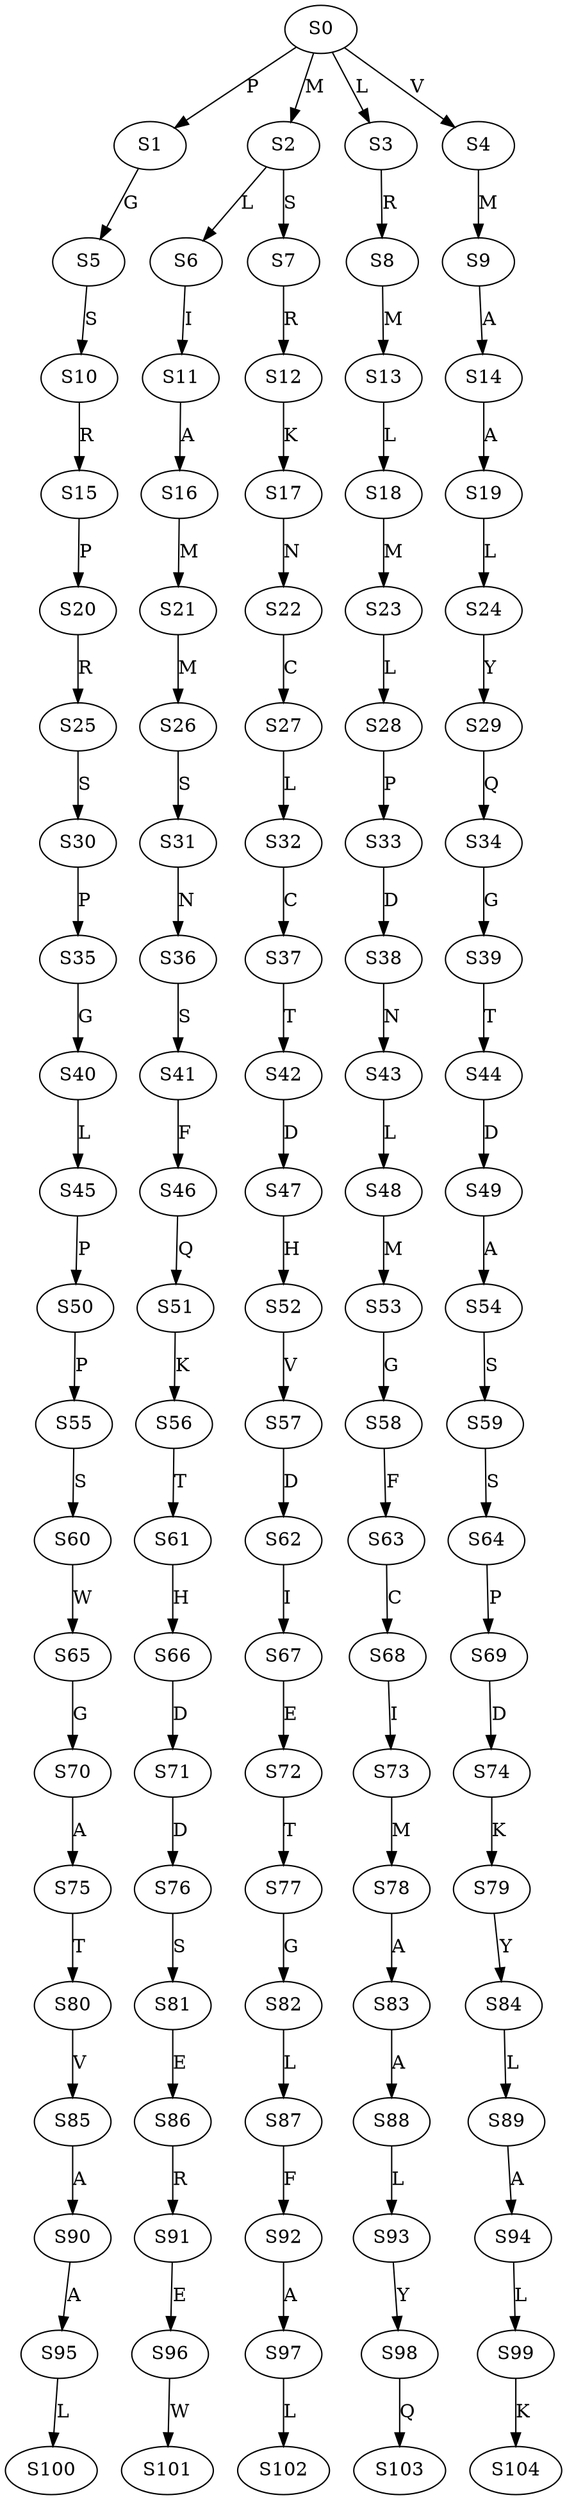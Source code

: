 strict digraph  {
	S0 -> S1 [ label = P ];
	S0 -> S2 [ label = M ];
	S0 -> S3 [ label = L ];
	S0 -> S4 [ label = V ];
	S1 -> S5 [ label = G ];
	S2 -> S6 [ label = L ];
	S2 -> S7 [ label = S ];
	S3 -> S8 [ label = R ];
	S4 -> S9 [ label = M ];
	S5 -> S10 [ label = S ];
	S6 -> S11 [ label = I ];
	S7 -> S12 [ label = R ];
	S8 -> S13 [ label = M ];
	S9 -> S14 [ label = A ];
	S10 -> S15 [ label = R ];
	S11 -> S16 [ label = A ];
	S12 -> S17 [ label = K ];
	S13 -> S18 [ label = L ];
	S14 -> S19 [ label = A ];
	S15 -> S20 [ label = P ];
	S16 -> S21 [ label = M ];
	S17 -> S22 [ label = N ];
	S18 -> S23 [ label = M ];
	S19 -> S24 [ label = L ];
	S20 -> S25 [ label = R ];
	S21 -> S26 [ label = M ];
	S22 -> S27 [ label = C ];
	S23 -> S28 [ label = L ];
	S24 -> S29 [ label = Y ];
	S25 -> S30 [ label = S ];
	S26 -> S31 [ label = S ];
	S27 -> S32 [ label = L ];
	S28 -> S33 [ label = P ];
	S29 -> S34 [ label = Q ];
	S30 -> S35 [ label = P ];
	S31 -> S36 [ label = N ];
	S32 -> S37 [ label = C ];
	S33 -> S38 [ label = D ];
	S34 -> S39 [ label = G ];
	S35 -> S40 [ label = G ];
	S36 -> S41 [ label = S ];
	S37 -> S42 [ label = T ];
	S38 -> S43 [ label = N ];
	S39 -> S44 [ label = T ];
	S40 -> S45 [ label = L ];
	S41 -> S46 [ label = F ];
	S42 -> S47 [ label = D ];
	S43 -> S48 [ label = L ];
	S44 -> S49 [ label = D ];
	S45 -> S50 [ label = P ];
	S46 -> S51 [ label = Q ];
	S47 -> S52 [ label = H ];
	S48 -> S53 [ label = M ];
	S49 -> S54 [ label = A ];
	S50 -> S55 [ label = P ];
	S51 -> S56 [ label = K ];
	S52 -> S57 [ label = V ];
	S53 -> S58 [ label = G ];
	S54 -> S59 [ label = S ];
	S55 -> S60 [ label = S ];
	S56 -> S61 [ label = T ];
	S57 -> S62 [ label = D ];
	S58 -> S63 [ label = F ];
	S59 -> S64 [ label = S ];
	S60 -> S65 [ label = W ];
	S61 -> S66 [ label = H ];
	S62 -> S67 [ label = I ];
	S63 -> S68 [ label = C ];
	S64 -> S69 [ label = P ];
	S65 -> S70 [ label = G ];
	S66 -> S71 [ label = D ];
	S67 -> S72 [ label = E ];
	S68 -> S73 [ label = I ];
	S69 -> S74 [ label = D ];
	S70 -> S75 [ label = A ];
	S71 -> S76 [ label = D ];
	S72 -> S77 [ label = T ];
	S73 -> S78 [ label = M ];
	S74 -> S79 [ label = K ];
	S75 -> S80 [ label = T ];
	S76 -> S81 [ label = S ];
	S77 -> S82 [ label = G ];
	S78 -> S83 [ label = A ];
	S79 -> S84 [ label = Y ];
	S80 -> S85 [ label = V ];
	S81 -> S86 [ label = E ];
	S82 -> S87 [ label = L ];
	S83 -> S88 [ label = A ];
	S84 -> S89 [ label = L ];
	S85 -> S90 [ label = A ];
	S86 -> S91 [ label = R ];
	S87 -> S92 [ label = F ];
	S88 -> S93 [ label = L ];
	S89 -> S94 [ label = A ];
	S90 -> S95 [ label = A ];
	S91 -> S96 [ label = E ];
	S92 -> S97 [ label = A ];
	S93 -> S98 [ label = Y ];
	S94 -> S99 [ label = L ];
	S95 -> S100 [ label = L ];
	S96 -> S101 [ label = W ];
	S97 -> S102 [ label = L ];
	S98 -> S103 [ label = Q ];
	S99 -> S104 [ label = K ];
}
